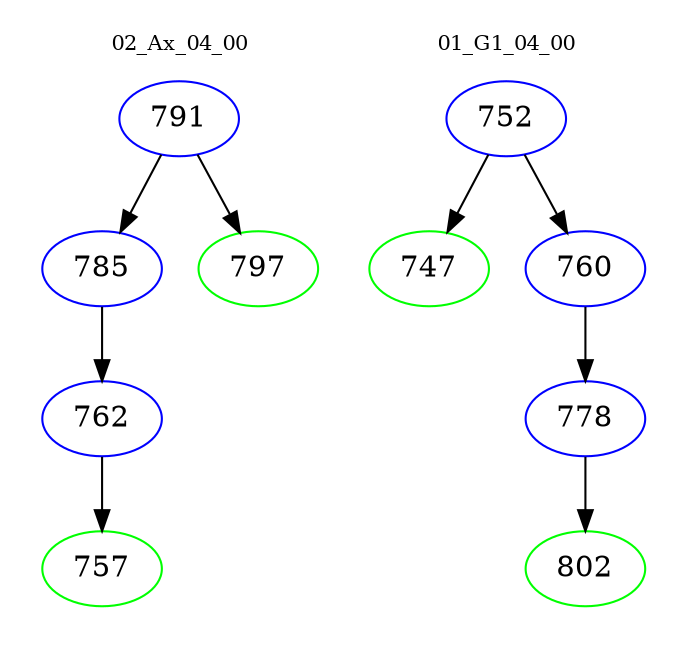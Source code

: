 digraph{
subgraph cluster_0 {
color = white
label = "02_Ax_04_00";
fontsize=10;
T0_791 [label="791", color="blue"]
T0_791 -> T0_785 [color="black"]
T0_785 [label="785", color="blue"]
T0_785 -> T0_762 [color="black"]
T0_762 [label="762", color="blue"]
T0_762 -> T0_757 [color="black"]
T0_757 [label="757", color="green"]
T0_791 -> T0_797 [color="black"]
T0_797 [label="797", color="green"]
}
subgraph cluster_1 {
color = white
label = "01_G1_04_00";
fontsize=10;
T1_752 [label="752", color="blue"]
T1_752 -> T1_747 [color="black"]
T1_747 [label="747", color="green"]
T1_752 -> T1_760 [color="black"]
T1_760 [label="760", color="blue"]
T1_760 -> T1_778 [color="black"]
T1_778 [label="778", color="blue"]
T1_778 -> T1_802 [color="black"]
T1_802 [label="802", color="green"]
}
}
